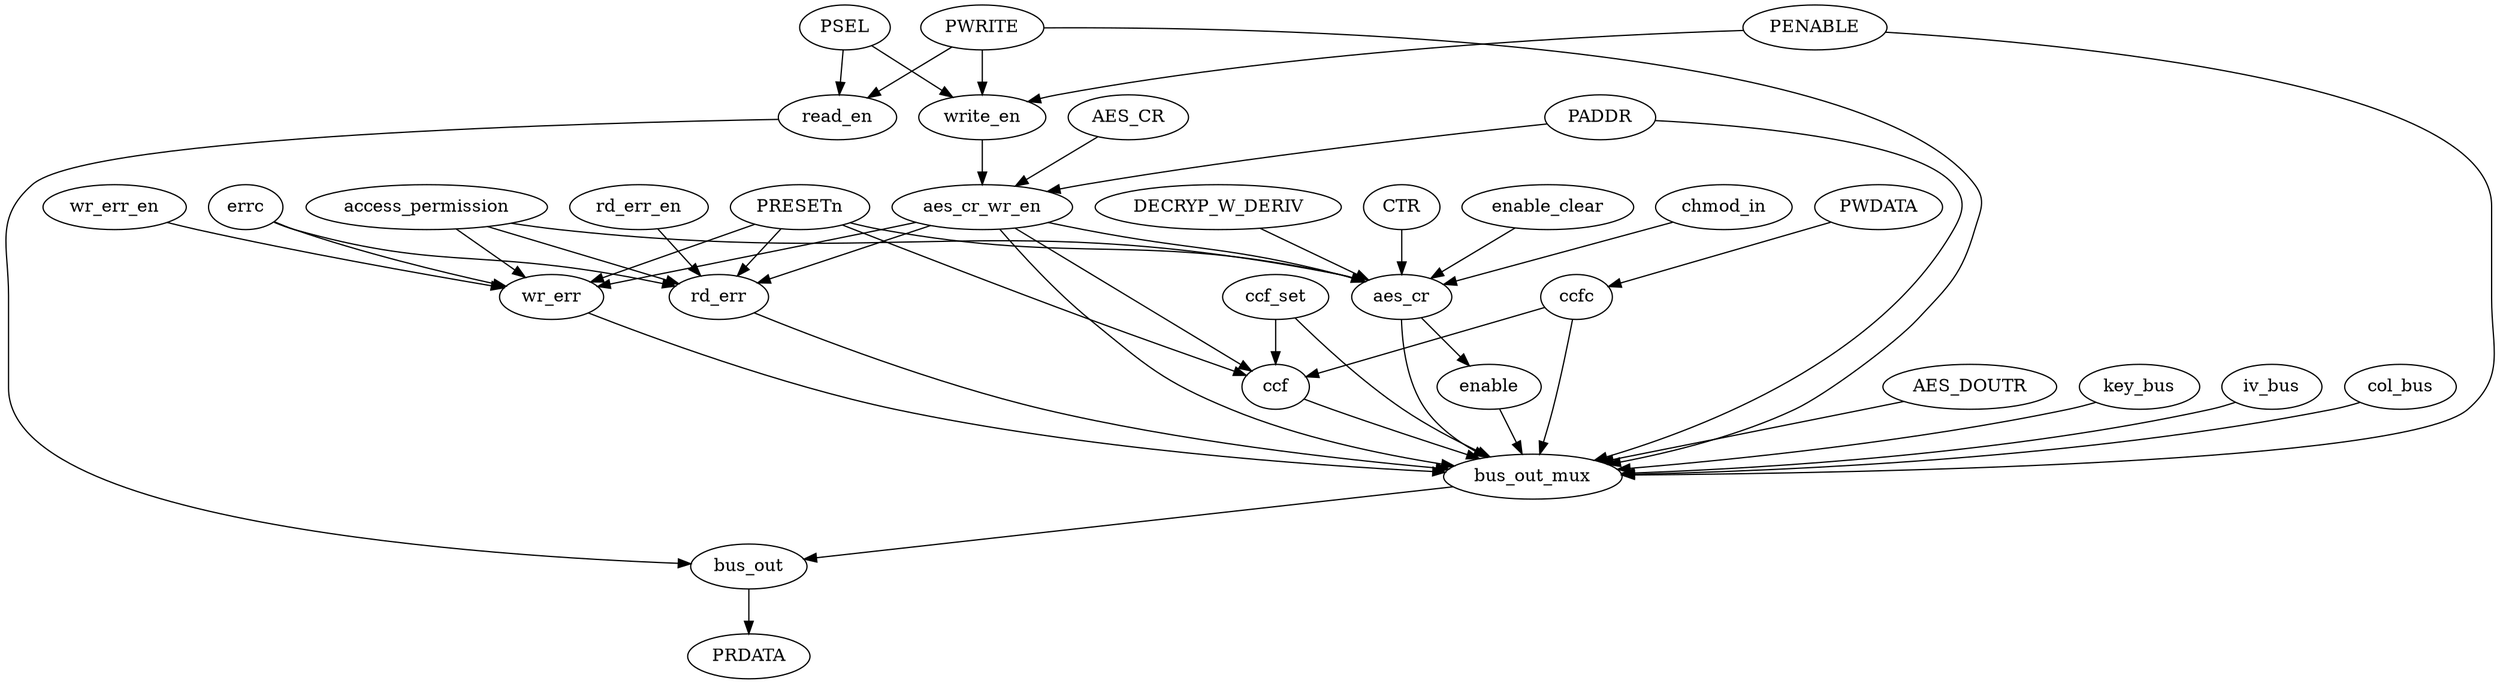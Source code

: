 strict digraph "" {
	col_bus	 [complexity=7,
		importance=0.128829804568,
		rank=0.0184042577955];
	bus_out_mux	 [complexity=5,
		importance=0.120795230612,
		rank=0.0241590461224];
	col_bus -> bus_out_mux;
	CTR	 [complexity=13,
		importance=0.613723095747,
		rank=0.0472094689036];
	aes_cr	 [complexity=9,
		importance=0.302844260895,
		rank=0.0336493623217];
	CTR -> aes_cr;
	errc	 [complexity=16,
		importance=0.148951156648,
		rank=0.00930944729053];
	wr_err	 [complexity=13,
		importance=0.14051485838,
		rank=0.01080883526];
	errc -> wr_err;
	rd_err	 [complexity=13,
		importance=0.136413022795,
		rank=0.0104933094457];
	errc -> rd_err;
	write_en	 [complexity=16,
		importance=2.75168267472,
		rank=0.17198016717];
	aes_cr_wr_en	 [complexity=20,
		importance=0.266892356178,
		rank=0.0133446178089];
	write_en -> aes_cr_wr_en;
	PSEL	 [complexity=20,
		importance=2.75971724868,
		rank=0.137985862434];
	PSEL -> write_en;
	read_en	 [complexity=5,
		importance=0.0758513210707,
		rank=0.0151702642141];
	PSEL -> read_en;
	wr_err -> bus_out_mux;
	PRESETn	 [complexity=19,
		importance=0.515093348186,
		rank=0.0271101762203];
	PRESETn -> wr_err;
	PRESETn -> aes_cr;
	PRESETn -> rd_err;
	ccf	 [complexity=18,
		importance=0.253529387115,
		rank=0.0140849659508];
	PRESETn -> ccf;
	wr_err_en	 [complexity=14,
		importance=0.293778307203,
		rank=0.0209841648002];
	wr_err_en -> wr_err;
	AES_DOUTR	 [complexity=10,
		importance=0.128829804568,
		rank=0.0128829804568];
	AES_DOUTR -> bus_out_mux;
	PWDATA	 [complexity=15,
		importance=0.137266102837,
		rank=0.00915107352247];
	ccfc	 [complexity=20,
		importance=0.261965685384,
		rank=0.0130982842692];
	PWDATA -> ccfc;
	PRDATA	 [complexity=0,
		importance=0.0268482424883,
		rank=0.0];
	key_bus	 [complexity=7,
		importance=0.128829804568,
		rank=0.0184042577955];
	key_bus -> bus_out_mux;
	enable	 [complexity=7,
		importance=0.252425894945,
		rank=0.0360608421351];
	aes_cr -> enable;
	aes_cr -> bus_out_mux;
	enable_clear	 [complexity=10,
		importance=0.618249549427,
		rank=0.0618249549427];
	enable_clear -> aes_cr;
	iv_bus	 [complexity=7,
		importance=0.128829804568,
		rank=0.0184042577955];
	iv_bus -> bus_out_mux;
	access_permission	 [complexity=11,
		importance=2.43262926441,
		rank=0.221148114946];
	access_permission -> wr_err;
	access_permission -> aes_cr;
	access_permission -> rd_err;
	enable -> bus_out_mux;
	ccf_set	 [complexity=19,
		importance=0.515093348186,
		rank=0.0271101762203];
	ccf_set -> bus_out_mux;
	ccf_set -> ccf;
	aes_cr_wr_en -> wr_err;
	aes_cr_wr_en -> aes_cr;
	aes_cr_wr_en -> bus_out_mux;
	aes_cr_wr_en -> rd_err;
	aes_cr_wr_en -> ccf;
	AES_CR	 [complexity=16,
		importance=2.74699589108,
		rank=0.171687243192];
	AES_CR -> aes_cr_wr_en;
	PENABLE	 [complexity=20,
		importance=2.75971724868,
		rank=0.137985862434];
	PENABLE -> write_en;
	PENABLE -> bus_out_mux;
	PADDR	 [complexity=16,
		importance=2.74699589108,
		rank=0.171687243192];
	PADDR -> aes_cr_wr_en;
	PADDR -> bus_out_mux;
	bus_out	 [complexity=2,
		importance=0.0644690445105,
		rank=0.0322345222553];
	read_en -> bus_out;
	bus_out_mux -> bus_out;
	ccfc -> bus_out_mux;
	ccfc -> ccf;
	chmod_in	 [complexity=13,
		importance=0.61412482006,
		rank=0.0472403707738];
	chmod_in -> aes_cr;
	bus_out -> PRDATA;
	PWRITE	 [complexity=20,
		importance=2.75971724868,
		rank=0.137985862434];
	PWRITE -> write_en;
	PWRITE -> read_en;
	PWRITE -> bus_out_mux;
	rd_err -> bus_out_mux;
	rd_err_en	 [complexity=14,
		importance=0.285736439407,
		rank=0.0204097456719];
	rd_err_en -> rd_err;
	DECRYP_W_DERIV	 [complexity=13,
		importance=0.613723095747,
		rank=0.0472094689036];
	DECRYP_W_DERIV -> aes_cr;
	ccf -> bus_out_mux;
}
